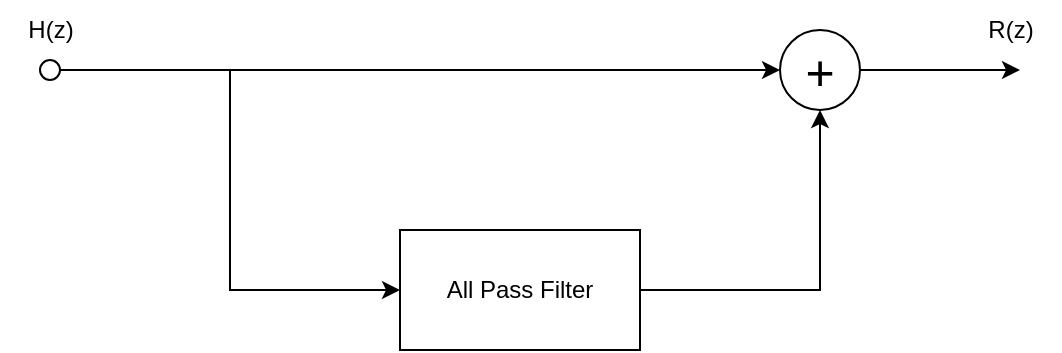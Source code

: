 <mxfile version="21.6.1" type="device">
  <diagram name="Page-1" id="KPHAm_sP1vOgVl94ga7j">
    <mxGraphModel dx="794" dy="454" grid="1" gridSize="10" guides="1" tooltips="1" connect="1" arrows="1" fold="1" page="1" pageScale="1" pageWidth="850" pageHeight="1100" math="0" shadow="0">
      <root>
        <mxCell id="0" />
        <mxCell id="1" parent="0" />
        <mxCell id="6dTuzQEWkkcZHfywe6-g-3" style="edgeStyle=orthogonalEdgeStyle;rounded=0;orthogonalLoop=1;jettySize=auto;html=1;entryX=0.5;entryY=1;entryDx=0;entryDy=0;" edge="1" parent="1" source="6dTuzQEWkkcZHfywe6-g-1" target="6dTuzQEWkkcZHfywe6-g-2">
          <mxGeometry relative="1" as="geometry" />
        </mxCell>
        <mxCell id="6dTuzQEWkkcZHfywe6-g-1" value="All Pass Filter" style="rounded=0;whiteSpace=wrap;html=1;" vertex="1" parent="1">
          <mxGeometry x="530" y="290" width="120" height="60" as="geometry" />
        </mxCell>
        <mxCell id="6dTuzQEWkkcZHfywe6-g-9" style="edgeStyle=orthogonalEdgeStyle;rounded=0;orthogonalLoop=1;jettySize=auto;html=1;" edge="1" parent="1" source="6dTuzQEWkkcZHfywe6-g-2">
          <mxGeometry relative="1" as="geometry">
            <mxPoint x="840" y="210" as="targetPoint" />
          </mxGeometry>
        </mxCell>
        <mxCell id="6dTuzQEWkkcZHfywe6-g-2" value="&lt;div style=&quot;&quot;&gt;&lt;span style=&quot;font-size: 25px; background-color: initial;&quot;&gt;+&lt;/span&gt;&lt;/div&gt;" style="ellipse;whiteSpace=wrap;html=1;aspect=fixed;align=center;" vertex="1" parent="1">
          <mxGeometry x="720" y="190" width="40" height="40" as="geometry" />
        </mxCell>
        <mxCell id="6dTuzQEWkkcZHfywe6-g-6" style="edgeStyle=orthogonalEdgeStyle;rounded=0;orthogonalLoop=1;jettySize=auto;html=1;entryX=0;entryY=0.5;entryDx=0;entryDy=0;" edge="1" parent="1" source="6dTuzQEWkkcZHfywe6-g-5" target="6dTuzQEWkkcZHfywe6-g-2">
          <mxGeometry relative="1" as="geometry" />
        </mxCell>
        <mxCell id="6dTuzQEWkkcZHfywe6-g-7" style="edgeStyle=orthogonalEdgeStyle;rounded=0;orthogonalLoop=1;jettySize=auto;html=1;entryX=0;entryY=0.5;entryDx=0;entryDy=0;" edge="1" parent="1" source="6dTuzQEWkkcZHfywe6-g-5" target="6dTuzQEWkkcZHfywe6-g-1">
          <mxGeometry relative="1" as="geometry" />
        </mxCell>
        <mxCell id="6dTuzQEWkkcZHfywe6-g-5" value="" style="ellipse;whiteSpace=wrap;html=1;aspect=fixed;" vertex="1" parent="1">
          <mxGeometry x="350" y="205" width="10" height="10" as="geometry" />
        </mxCell>
        <mxCell id="6dTuzQEWkkcZHfywe6-g-8" value="H(z)" style="text;html=1;align=center;verticalAlign=middle;resizable=0;points=[];autosize=1;strokeColor=none;fillColor=none;dashed=1;" vertex="1" parent="1">
          <mxGeometry x="330" y="175" width="50" height="30" as="geometry" />
        </mxCell>
        <mxCell id="6dTuzQEWkkcZHfywe6-g-10" value="R(z)" style="text;html=1;align=center;verticalAlign=middle;resizable=0;points=[];autosize=1;strokeColor=none;fillColor=none;dashed=1;" vertex="1" parent="1">
          <mxGeometry x="810" y="175" width="50" height="30" as="geometry" />
        </mxCell>
      </root>
    </mxGraphModel>
  </diagram>
</mxfile>
